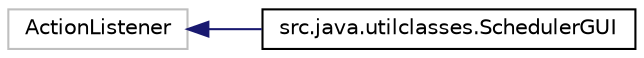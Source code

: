 digraph "Graphical Class Hierarchy"
{
 // LATEX_PDF_SIZE
  edge [fontname="Helvetica",fontsize="10",labelfontname="Helvetica",labelfontsize="10"];
  node [fontname="Helvetica",fontsize="10",shape=record];
  rankdir="LR";
  Node0 [label="ActionListener",height=0.2,width=0.4,color="grey75", fillcolor="white", style="filled",tooltip=" "];
  Node0 -> Node1 [dir="back",color="midnightblue",fontsize="10",style="solid",fontname="Helvetica"];
  Node1 [label="src.java.utilclasses.SchedulerGUI",height=0.2,width=0.4,color="black", fillcolor="white", style="filled",URL="$classsrc_1_1java_1_1utilclasses_1_1_scheduler_g_u_i.html",tooltip=" "];
}
